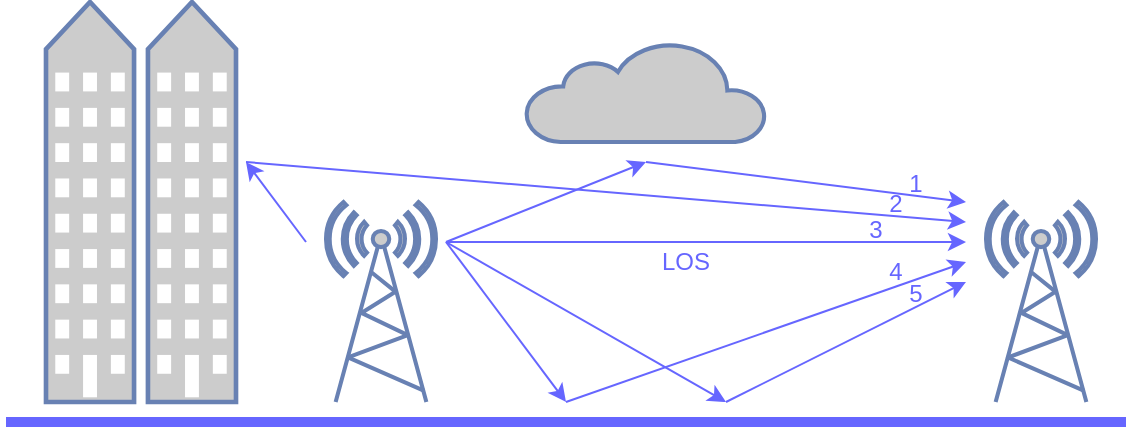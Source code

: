 <mxfile version="14.6.13" type="device" pages="3"><diagram id="loItlKib4BuuqsQdUdvN" name="Fading"><mxGraphModel dx="716" dy="419" grid="1" gridSize="10" guides="1" tooltips="1" connect="1" arrows="1" fold="1" page="1" pageScale="1" pageWidth="1100" pageHeight="850" math="0" shadow="0"><root><mxCell id="0"/><mxCell id="1" parent="0"/><mxCell id="mAPoxNPSzRmftB-kdSWT-1" value="" style="fontColor=#0066CC;verticalAlign=top;verticalLabelPosition=bottom;labelPosition=center;align=center;html=1;outlineConnect=0;fillColor=#CCCCCC;strokeColor=#6881B3;gradientColor=none;gradientDirection=north;strokeWidth=2;shape=mxgraph.networks.radio_tower;" vertex="1" parent="1"><mxGeometry x="570" y="220" width="55" height="100" as="geometry"/></mxCell><mxCell id="mAPoxNPSzRmftB-kdSWT-2" value="" style="fontColor=#0066CC;verticalAlign=top;verticalLabelPosition=bottom;labelPosition=center;align=center;html=1;outlineConnect=0;fillColor=#CCCCCC;strokeColor=#6881B3;gradientColor=none;gradientDirection=north;strokeWidth=2;shape=mxgraph.networks.radio_tower;" vertex="1" parent="1"><mxGeometry x="240" y="220" width="55" height="100" as="geometry"/></mxCell><mxCell id="mAPoxNPSzRmftB-kdSWT-3" value="" style="endArrow=classic;html=1;strokeColor=#6666FF;" edge="1" parent="1"><mxGeometry width="50" height="50" relative="1" as="geometry"><mxPoint x="300.0" y="240" as="sourcePoint"/><mxPoint x="560" y="240" as="targetPoint"/></mxGeometry></mxCell><mxCell id="mAPoxNPSzRmftB-kdSWT-4" value="" style="endArrow=classic;html=1;strokeColor=#6666FF;" edge="1" parent="1"><mxGeometry width="50" height="50" relative="1" as="geometry"><mxPoint x="300.0" y="240" as="sourcePoint"/><mxPoint x="360" y="320" as="targetPoint"/></mxGeometry></mxCell><mxCell id="mAPoxNPSzRmftB-kdSWT-5" value="" style="endArrow=classic;html=1;endFill=1;strokeColor=#6666FF;" edge="1" parent="1"><mxGeometry width="50" height="50" relative="1" as="geometry"><mxPoint x="360" y="320" as="sourcePoint"/><mxPoint x="560" y="250" as="targetPoint"/></mxGeometry></mxCell><mxCell id="mAPoxNPSzRmftB-kdSWT-6" value="" style="endArrow=classic;html=1;strokeColor=#6666FF;" edge="1" parent="1"><mxGeometry width="50" height="50" relative="1" as="geometry"><mxPoint x="300.0" y="240" as="sourcePoint"/><mxPoint x="400" y="200" as="targetPoint"/></mxGeometry></mxCell><mxCell id="mAPoxNPSzRmftB-kdSWT-7" value="" style="endArrow=classic;html=1;endFill=1;strokeColor=#6666FF;" edge="1" parent="1"><mxGeometry width="50" height="50" relative="1" as="geometry"><mxPoint x="400" y="200" as="sourcePoint"/><mxPoint x="560" y="220" as="targetPoint"/></mxGeometry></mxCell><mxCell id="mAPoxNPSzRmftB-kdSWT-8" value="" style="endArrow=classic;html=1;strokeColor=#6666FF;" edge="1" parent="1"><mxGeometry width="50" height="50" relative="1" as="geometry"><mxPoint x="300.0" y="240" as="sourcePoint"/><mxPoint x="440" y="320" as="targetPoint"/></mxGeometry></mxCell><mxCell id="mAPoxNPSzRmftB-kdSWT-9" value="" style="endArrow=classic;html=1;endFill=1;strokeColor=#6666FF;" edge="1" parent="1"><mxGeometry width="50" height="50" relative="1" as="geometry"><mxPoint x="440" y="320" as="sourcePoint"/><mxPoint x="560" y="260" as="targetPoint"/></mxGeometry></mxCell><mxCell id="mAPoxNPSzRmftB-kdSWT-10" value="LOS" style="text;html=1;strokeColor=none;fillColor=none;align=center;verticalAlign=middle;whiteSpace=wrap;rounded=0;fontColor=#6666FF;" vertex="1" parent="1"><mxGeometry x="400" y="240" width="40" height="20" as="geometry"/></mxCell><mxCell id="mAPoxNPSzRmftB-kdSWT-11" value="" style="html=1;outlineConnect=0;fillColor=#CCCCCC;strokeColor=#6881B3;gradientColor=none;gradientDirection=north;strokeWidth=2;shape=mxgraph.networks.cloud;fontColor=#ffffff;" vertex="1" parent="1"><mxGeometry x="340" y="140" width="120" height="50" as="geometry"/></mxCell><mxCell id="mAPoxNPSzRmftB-kdSWT-12" value="" style="endArrow=none;html=1;fontColor=#6666FF;strokeColor=#6666FF;strokeWidth=5;" edge="1" parent="1"><mxGeometry width="50" height="50" relative="1" as="geometry"><mxPoint x="80" y="330" as="sourcePoint"/><mxPoint x="640" y="330" as="targetPoint"/></mxGeometry></mxCell><mxCell id="mAPoxNPSzRmftB-kdSWT-13" value="" style="fontColor=#0066CC;verticalAlign=top;verticalLabelPosition=bottom;labelPosition=center;align=center;html=1;outlineConnect=0;fillColor=#CCCCCC;strokeColor=#6881B3;gradientColor=none;gradientDirection=north;strokeWidth=2;shape=mxgraph.networks.community;" vertex="1" parent="1"><mxGeometry x="100" y="120" width="95" height="200" as="geometry"/></mxCell><mxCell id="mAPoxNPSzRmftB-kdSWT-14" value="" style="endArrow=classic;html=1;strokeColor=#6666FF;" edge="1" parent="1"><mxGeometry width="50" height="50" relative="1" as="geometry"><mxPoint x="230.0" y="240" as="sourcePoint"/><mxPoint x="200.0" y="200" as="targetPoint"/></mxGeometry></mxCell><mxCell id="mAPoxNPSzRmftB-kdSWT-15" value="" style="endArrow=classic;html=1;strokeColor=#6666FF;endFill=1;" edge="1" parent="1"><mxGeometry width="50" height="50" relative="1" as="geometry"><mxPoint x="200.0" y="200" as="sourcePoint"/><mxPoint x="560" y="230" as="targetPoint"/></mxGeometry></mxCell><mxCell id="mAPoxNPSzRmftB-kdSWT-16" value="1" style="text;html=1;strokeColor=none;fillColor=none;align=center;verticalAlign=middle;whiteSpace=wrap;rounded=0;fontColor=#6666FF;" vertex="1" parent="1"><mxGeometry x="530" y="206" width="10" height="10" as="geometry"/></mxCell><mxCell id="mAPoxNPSzRmftB-kdSWT-17" value="2" style="text;html=1;strokeColor=none;fillColor=none;align=center;verticalAlign=middle;whiteSpace=wrap;rounded=0;fontColor=#6666FF;" vertex="1" parent="1"><mxGeometry x="520" y="216" width="10" height="10" as="geometry"/></mxCell><mxCell id="mAPoxNPSzRmftB-kdSWT-18" value="3" style="text;html=1;strokeColor=none;fillColor=none;align=center;verticalAlign=middle;whiteSpace=wrap;rounded=0;fontColor=#6666FF;" vertex="1" parent="1"><mxGeometry x="510" y="229" width="10" height="10" as="geometry"/></mxCell><mxCell id="mAPoxNPSzRmftB-kdSWT-19" value="4" style="text;html=1;strokeColor=none;fillColor=none;align=center;verticalAlign=middle;whiteSpace=wrap;rounded=0;fontColor=#6666FF;" vertex="1" parent="1"><mxGeometry x="520" y="250" width="10" height="10" as="geometry"/></mxCell><mxCell id="mAPoxNPSzRmftB-kdSWT-20" value="5" style="text;html=1;strokeColor=none;fillColor=none;align=center;verticalAlign=middle;whiteSpace=wrap;rounded=0;fontColor=#6666FF;" vertex="1" parent="1"><mxGeometry x="530" y="261" width="10" height="10" as="geometry"/></mxCell></root></mxGraphModel></diagram><diagram id="lszTZKO6sAPIeXjxKJy5" name="Rayleigh"><mxGraphModel dx="494" dy="289" grid="1" gridSize="10" guides="1" tooltips="1" connect="1" arrows="1" fold="1" page="1" pageScale="1" pageWidth="1100" pageHeight="850" math="0" shadow="0"><root><mxCell id="NzdLpnP6Ew9rGnAw33FW-0"/><mxCell id="NzdLpnP6Ew9rGnAw33FW-1" parent="NzdLpnP6Ew9rGnAw33FW-0"/><mxCell id="mxRms7g8UYbwsRm_ua_c-0" value="" style="ellipse;whiteSpace=wrap;html=1;fontColor=#6666FF;strokeColor=#FF0000;" vertex="1" parent="NzdLpnP6Ew9rGnAw33FW-1"><mxGeometry x="410" y="251" width="40" height="19" as="geometry"/></mxCell><mxCell id="dbyokSndkpDEYMh31f_u-20" value="" style="fontColor=#0066CC;verticalAlign=top;verticalLabelPosition=bottom;labelPosition=center;align=center;html=1;outlineConnect=0;fillColor=#CCCCCC;strokeColor=#6881B3;gradientColor=none;gradientDirection=north;strokeWidth=2;shape=mxgraph.networks.radio_tower;" vertex="1" parent="NzdLpnP6Ew9rGnAw33FW-1"><mxGeometry x="580" y="230" width="55" height="100" as="geometry"/></mxCell><mxCell id="dbyokSndkpDEYMh31f_u-21" value="" style="fontColor=#0066CC;verticalAlign=top;verticalLabelPosition=bottom;labelPosition=center;align=center;html=1;outlineConnect=0;fillColor=#CCCCCC;strokeColor=#6881B3;gradientColor=none;gradientDirection=north;strokeWidth=2;shape=mxgraph.networks.radio_tower;" vertex="1" parent="NzdLpnP6Ew9rGnAw33FW-1"><mxGeometry x="250" y="230" width="55" height="100" as="geometry"/></mxCell><mxCell id="dbyokSndkpDEYMh31f_u-22" value="" style="endArrow=classic;html=1;dashed=1;strokeColor=#FF0000;" edge="1" parent="NzdLpnP6Ew9rGnAw33FW-1"><mxGeometry width="50" height="50" relative="1" as="geometry"><mxPoint x="310.0" y="250" as="sourcePoint"/><mxPoint x="570" y="250" as="targetPoint"/></mxGeometry></mxCell><mxCell id="dbyokSndkpDEYMh31f_u-23" value="" style="endArrow=classic;html=1;strokeColor=#6666FF;" edge="1" parent="NzdLpnP6Ew9rGnAw33FW-1"><mxGeometry width="50" height="50" relative="1" as="geometry"><mxPoint x="310.0" y="250" as="sourcePoint"/><mxPoint x="370" y="330" as="targetPoint"/></mxGeometry></mxCell><mxCell id="dbyokSndkpDEYMh31f_u-24" value="" style="endArrow=classic;html=1;endFill=1;strokeColor=#6666FF;" edge="1" parent="NzdLpnP6Ew9rGnAw33FW-1"><mxGeometry width="50" height="50" relative="1" as="geometry"><mxPoint x="370" y="330" as="sourcePoint"/><mxPoint x="570" y="260" as="targetPoint"/></mxGeometry></mxCell><mxCell id="dbyokSndkpDEYMh31f_u-25" value="" style="endArrow=classic;html=1;strokeColor=#6666FF;" edge="1" parent="NzdLpnP6Ew9rGnAw33FW-1"><mxGeometry width="50" height="50" relative="1" as="geometry"><mxPoint x="310.0" y="250" as="sourcePoint"/><mxPoint x="410" y="210" as="targetPoint"/></mxGeometry></mxCell><mxCell id="dbyokSndkpDEYMh31f_u-26" value="" style="endArrow=classic;html=1;endFill=1;strokeColor=#6666FF;" edge="1" parent="NzdLpnP6Ew9rGnAw33FW-1"><mxGeometry width="50" height="50" relative="1" as="geometry"><mxPoint x="410" y="210" as="sourcePoint"/><mxPoint x="570" y="230" as="targetPoint"/></mxGeometry></mxCell><mxCell id="dbyokSndkpDEYMh31f_u-27" value="" style="endArrow=classic;html=1;strokeColor=#6666FF;" edge="1" parent="NzdLpnP6Ew9rGnAw33FW-1"><mxGeometry width="50" height="50" relative="1" as="geometry"><mxPoint x="310.0" y="250" as="sourcePoint"/><mxPoint x="450" y="330" as="targetPoint"/></mxGeometry></mxCell><mxCell id="dbyokSndkpDEYMh31f_u-28" value="" style="endArrow=classic;html=1;endFill=1;strokeColor=#6666FF;" edge="1" parent="NzdLpnP6Ew9rGnAw33FW-1"><mxGeometry width="50" height="50" relative="1" as="geometry"><mxPoint x="450" y="330" as="sourcePoint"/><mxPoint x="570" y="270" as="targetPoint"/></mxGeometry></mxCell><mxCell id="dbyokSndkpDEYMh31f_u-29" value="LOS" style="text;html=1;strokeColor=none;fillColor=none;align=center;verticalAlign=middle;whiteSpace=wrap;rounded=0;fontColor=#6666FF;" vertex="1" parent="NzdLpnP6Ew9rGnAw33FW-1"><mxGeometry x="410" y="250" width="40" height="20" as="geometry"/></mxCell><mxCell id="dbyokSndkpDEYMh31f_u-30" value="" style="html=1;outlineConnect=0;fillColor=#CCCCCC;strokeColor=#6881B3;gradientColor=none;gradientDirection=north;strokeWidth=2;shape=mxgraph.networks.cloud;fontColor=#ffffff;" vertex="1" parent="NzdLpnP6Ew9rGnAw33FW-1"><mxGeometry x="350" y="150" width="120" height="50" as="geometry"/></mxCell><mxCell id="dbyokSndkpDEYMh31f_u-31" value="" style="endArrow=none;html=1;fontColor=#6666FF;strokeColor=#6666FF;strokeWidth=5;" edge="1" parent="NzdLpnP6Ew9rGnAw33FW-1"><mxGeometry width="50" height="50" relative="1" as="geometry"><mxPoint x="90" y="340" as="sourcePoint"/><mxPoint x="650" y="340" as="targetPoint"/></mxGeometry></mxCell><mxCell id="dbyokSndkpDEYMh31f_u-32" value="" style="fontColor=#0066CC;verticalAlign=top;verticalLabelPosition=bottom;labelPosition=center;align=center;html=1;outlineConnect=0;fillColor=#CCCCCC;strokeColor=#6881B3;gradientColor=none;gradientDirection=north;strokeWidth=2;shape=mxgraph.networks.community;" vertex="1" parent="NzdLpnP6Ew9rGnAw33FW-1"><mxGeometry x="110" y="130" width="95" height="200" as="geometry"/></mxCell><mxCell id="dbyokSndkpDEYMh31f_u-33" value="" style="endArrow=classic;html=1;strokeColor=#6666FF;" edge="1" parent="NzdLpnP6Ew9rGnAw33FW-1"><mxGeometry width="50" height="50" relative="1" as="geometry"><mxPoint x="240.0" y="250" as="sourcePoint"/><mxPoint x="210.0" y="210" as="targetPoint"/></mxGeometry></mxCell><mxCell id="dbyokSndkpDEYMh31f_u-34" value="" style="endArrow=classic;html=1;strokeColor=#6666FF;endFill=1;" edge="1" parent="NzdLpnP6Ew9rGnAw33FW-1"><mxGeometry width="50" height="50" relative="1" as="geometry"><mxPoint x="210.0" y="210" as="sourcePoint"/><mxPoint x="570" y="240" as="targetPoint"/></mxGeometry></mxCell><mxCell id="dbyokSndkpDEYMh31f_u-35" value="1" style="text;html=1;strokeColor=none;fillColor=none;align=center;verticalAlign=middle;whiteSpace=wrap;rounded=0;fontColor=#6666FF;" vertex="1" parent="NzdLpnP6Ew9rGnAw33FW-1"><mxGeometry x="540" y="216" width="10" height="10" as="geometry"/></mxCell><mxCell id="dbyokSndkpDEYMh31f_u-36" value="2" style="text;html=1;strokeColor=none;fillColor=none;align=center;verticalAlign=middle;whiteSpace=wrap;rounded=0;fontColor=#6666FF;" vertex="1" parent="NzdLpnP6Ew9rGnAw33FW-1"><mxGeometry x="530" y="226" width="10" height="10" as="geometry"/></mxCell><mxCell id="dbyokSndkpDEYMh31f_u-37" value="3" style="text;html=1;strokeColor=none;fillColor=none;align=center;verticalAlign=middle;whiteSpace=wrap;rounded=0;fontColor=#6666FF;" vertex="1" parent="NzdLpnP6Ew9rGnAw33FW-1"><mxGeometry x="520" y="239" width="10" height="10" as="geometry"/></mxCell><mxCell id="dbyokSndkpDEYMh31f_u-38" value="4" style="text;html=1;strokeColor=none;fillColor=none;align=center;verticalAlign=middle;whiteSpace=wrap;rounded=0;fontColor=#6666FF;" vertex="1" parent="NzdLpnP6Ew9rGnAw33FW-1"><mxGeometry x="530" y="260" width="10" height="10" as="geometry"/></mxCell><mxCell id="dbyokSndkpDEYMh31f_u-39" value="5" style="text;html=1;strokeColor=none;fillColor=none;align=center;verticalAlign=middle;whiteSpace=wrap;rounded=0;fontColor=#6666FF;" vertex="1" parent="NzdLpnP6Ew9rGnAw33FW-1"><mxGeometry x="540" y="271" width="10" height="10" as="geometry"/></mxCell><mxCell id="qU36TlBqq0O-FqyQWBlc-0" value="" style="endArrow=none;html=1;fontColor=#6666FF;strokeWidth=1;strokeColor=#FF0000;entryX=1;entryY=0;entryDx=0;entryDy=0;exitX=0;exitY=1;exitDx=0;exitDy=0;" edge="1" parent="NzdLpnP6Ew9rGnAw33FW-1" source="dbyokSndkpDEYMh31f_u-29" target="dbyokSndkpDEYMh31f_u-29"><mxGeometry width="50" height="50" relative="1" as="geometry"><mxPoint x="410" y="280" as="sourcePoint"/><mxPoint x="450" y="270" as="targetPoint"/></mxGeometry></mxCell></root></mxGraphModel></diagram><diagram id="1QqwtIWgFTNz0bY913E-" name="Rician"><mxGraphModel dx="593" dy="347" grid="1" gridSize="10" guides="1" tooltips="1" connect="1" arrows="1" fold="1" page="1" pageScale="1" pageWidth="1100" pageHeight="850" math="0" shadow="0"><root><mxCell id="v00IdBjW5aRc7zb_zZhY-0"/><mxCell id="v00IdBjW5aRc7zb_zZhY-1" parent="v00IdBjW5aRc7zb_zZhY-0"/><mxCell id="OeHQ0yn-ml2W3waDuWto-0" value="" style="ellipse;whiteSpace=wrap;html=1;fontColor=#6666FF;strokeColor=#FF0000;" vertex="1" parent="v00IdBjW5aRc7zb_zZhY-1"><mxGeometry x="400" y="241" width="40" height="19" as="geometry"/></mxCell><mxCell id="stFZYjQVRwHRfcwZVcrm-0" value="" style="fontColor=#0066CC;verticalAlign=top;verticalLabelPosition=bottom;labelPosition=center;align=center;html=1;outlineConnect=0;fillColor=#CCCCCC;strokeColor=#6881B3;gradientColor=none;gradientDirection=north;strokeWidth=2;shape=mxgraph.networks.radio_tower;" vertex="1" parent="v00IdBjW5aRc7zb_zZhY-1"><mxGeometry x="570" y="220" width="55" height="100" as="geometry"/></mxCell><mxCell id="stFZYjQVRwHRfcwZVcrm-1" value="" style="fontColor=#0066CC;verticalAlign=top;verticalLabelPosition=bottom;labelPosition=center;align=center;html=1;outlineConnect=0;fillColor=#CCCCCC;strokeColor=#6881B3;gradientColor=none;gradientDirection=north;strokeWidth=2;shape=mxgraph.networks.radio_tower;" vertex="1" parent="v00IdBjW5aRc7zb_zZhY-1"><mxGeometry x="240" y="220" width="55" height="100" as="geometry"/></mxCell><mxCell id="stFZYjQVRwHRfcwZVcrm-2" value="" style="endArrow=classic;html=1;strokeColor=#FF0000;" edge="1" parent="v00IdBjW5aRc7zb_zZhY-1"><mxGeometry width="50" height="50" relative="1" as="geometry"><mxPoint x="300" y="240" as="sourcePoint"/><mxPoint x="560" y="240" as="targetPoint"/></mxGeometry></mxCell><mxCell id="stFZYjQVRwHRfcwZVcrm-3" value="" style="endArrow=classic;html=1;strokeColor=#6666FF;" edge="1" parent="v00IdBjW5aRc7zb_zZhY-1"><mxGeometry width="50" height="50" relative="1" as="geometry"><mxPoint x="300" y="240" as="sourcePoint"/><mxPoint x="360" y="320" as="targetPoint"/></mxGeometry></mxCell><mxCell id="stFZYjQVRwHRfcwZVcrm-4" value="" style="endArrow=classic;html=1;endFill=1;strokeColor=#6666FF;" edge="1" parent="v00IdBjW5aRc7zb_zZhY-1"><mxGeometry width="50" height="50" relative="1" as="geometry"><mxPoint x="360" y="320" as="sourcePoint"/><mxPoint x="560" y="250" as="targetPoint"/></mxGeometry></mxCell><mxCell id="stFZYjQVRwHRfcwZVcrm-5" value="" style="endArrow=classic;html=1;strokeColor=#6666FF;" edge="1" parent="v00IdBjW5aRc7zb_zZhY-1"><mxGeometry width="50" height="50" relative="1" as="geometry"><mxPoint x="300" y="240" as="sourcePoint"/><mxPoint x="400" y="200" as="targetPoint"/></mxGeometry></mxCell><mxCell id="stFZYjQVRwHRfcwZVcrm-6" value="" style="endArrow=classic;html=1;endFill=1;strokeColor=#6666FF;" edge="1" parent="v00IdBjW5aRc7zb_zZhY-1"><mxGeometry width="50" height="50" relative="1" as="geometry"><mxPoint x="400" y="200" as="sourcePoint"/><mxPoint x="560" y="220" as="targetPoint"/></mxGeometry></mxCell><mxCell id="stFZYjQVRwHRfcwZVcrm-7" value="" style="endArrow=classic;html=1;strokeColor=#6666FF;" edge="1" parent="v00IdBjW5aRc7zb_zZhY-1"><mxGeometry width="50" height="50" relative="1" as="geometry"><mxPoint x="300" y="240" as="sourcePoint"/><mxPoint x="440" y="320" as="targetPoint"/></mxGeometry></mxCell><mxCell id="stFZYjQVRwHRfcwZVcrm-8" value="" style="endArrow=classic;html=1;endFill=1;strokeColor=#6666FF;" edge="1" parent="v00IdBjW5aRc7zb_zZhY-1"><mxGeometry width="50" height="50" relative="1" as="geometry"><mxPoint x="440" y="320" as="sourcePoint"/><mxPoint x="560" y="260" as="targetPoint"/></mxGeometry></mxCell><mxCell id="stFZYjQVRwHRfcwZVcrm-9" value="LOS" style="text;html=1;strokeColor=none;fillColor=none;align=center;verticalAlign=middle;whiteSpace=wrap;rounded=0;fontColor=#6666FF;" vertex="1" parent="v00IdBjW5aRc7zb_zZhY-1"><mxGeometry x="400" y="241" width="40" height="20" as="geometry"/></mxCell><mxCell id="stFZYjQVRwHRfcwZVcrm-10" value="" style="html=1;outlineConnect=0;fillColor=#CCCCCC;strokeColor=#6881B3;gradientColor=none;gradientDirection=north;strokeWidth=2;shape=mxgraph.networks.cloud;fontColor=#ffffff;" vertex="1" parent="v00IdBjW5aRc7zb_zZhY-1"><mxGeometry x="340" y="140" width="120" height="50" as="geometry"/></mxCell><mxCell id="stFZYjQVRwHRfcwZVcrm-11" value="" style="endArrow=none;html=1;fontColor=#6666FF;strokeColor=#6666FF;strokeWidth=5;" edge="1" parent="v00IdBjW5aRc7zb_zZhY-1"><mxGeometry width="50" height="50" relative="1" as="geometry"><mxPoint x="80" y="330" as="sourcePoint"/><mxPoint x="640" y="330" as="targetPoint"/></mxGeometry></mxCell><mxCell id="stFZYjQVRwHRfcwZVcrm-12" value="" style="fontColor=#0066CC;verticalAlign=top;verticalLabelPosition=bottom;labelPosition=center;align=center;html=1;outlineConnect=0;fillColor=#CCCCCC;strokeColor=#6881B3;gradientColor=none;gradientDirection=north;strokeWidth=2;shape=mxgraph.networks.community;" vertex="1" parent="v00IdBjW5aRc7zb_zZhY-1"><mxGeometry x="100" y="120" width="95" height="200" as="geometry"/></mxCell><mxCell id="stFZYjQVRwHRfcwZVcrm-13" value="" style="endArrow=classic;html=1;strokeColor=#6666FF;" edge="1" parent="v00IdBjW5aRc7zb_zZhY-1"><mxGeometry width="50" height="50" relative="1" as="geometry"><mxPoint x="230" y="240" as="sourcePoint"/><mxPoint x="200" y="200" as="targetPoint"/></mxGeometry></mxCell><mxCell id="stFZYjQVRwHRfcwZVcrm-14" value="" style="endArrow=classic;html=1;strokeColor=#6666FF;endFill=1;" edge="1" parent="v00IdBjW5aRc7zb_zZhY-1"><mxGeometry width="50" height="50" relative="1" as="geometry"><mxPoint x="200" y="200" as="sourcePoint"/><mxPoint x="560" y="230" as="targetPoint"/></mxGeometry></mxCell><mxCell id="stFZYjQVRwHRfcwZVcrm-15" value="1" style="text;html=1;strokeColor=none;fillColor=none;align=center;verticalAlign=middle;whiteSpace=wrap;rounded=0;fontColor=#6666FF;" vertex="1" parent="v00IdBjW5aRc7zb_zZhY-1"><mxGeometry x="530" y="206" width="10" height="10" as="geometry"/></mxCell><mxCell id="stFZYjQVRwHRfcwZVcrm-16" value="2" style="text;html=1;strokeColor=none;fillColor=none;align=center;verticalAlign=middle;whiteSpace=wrap;rounded=0;fontColor=#6666FF;" vertex="1" parent="v00IdBjW5aRc7zb_zZhY-1"><mxGeometry x="520" y="216" width="10" height="10" as="geometry"/></mxCell><mxCell id="stFZYjQVRwHRfcwZVcrm-17" value="3" style="text;html=1;strokeColor=none;fillColor=none;align=center;verticalAlign=middle;whiteSpace=wrap;rounded=0;fontColor=#6666FF;" vertex="1" parent="v00IdBjW5aRc7zb_zZhY-1"><mxGeometry x="510" y="229" width="10" height="10" as="geometry"/></mxCell><mxCell id="stFZYjQVRwHRfcwZVcrm-18" value="4" style="text;html=1;strokeColor=none;fillColor=none;align=center;verticalAlign=middle;whiteSpace=wrap;rounded=0;fontColor=#6666FF;" vertex="1" parent="v00IdBjW5aRc7zb_zZhY-1"><mxGeometry x="520" y="250" width="10" height="10" as="geometry"/></mxCell><mxCell id="stFZYjQVRwHRfcwZVcrm-19" value="5" style="text;html=1;strokeColor=none;fillColor=none;align=center;verticalAlign=middle;whiteSpace=wrap;rounded=0;fontColor=#6666FF;" vertex="1" parent="v00IdBjW5aRc7zb_zZhY-1"><mxGeometry x="530" y="261" width="10" height="10" as="geometry"/></mxCell></root></mxGraphModel></diagram></mxfile>
